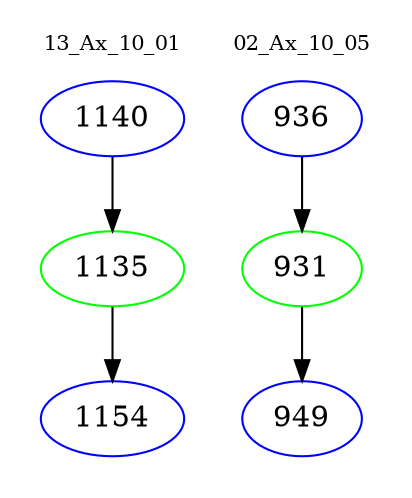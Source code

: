 digraph{
subgraph cluster_0 {
color = white
label = "13_Ax_10_01";
fontsize=10;
T0_1140 [label="1140", color="blue"]
T0_1140 -> T0_1135 [color="black"]
T0_1135 [label="1135", color="green"]
T0_1135 -> T0_1154 [color="black"]
T0_1154 [label="1154", color="blue"]
}
subgraph cluster_1 {
color = white
label = "02_Ax_10_05";
fontsize=10;
T1_936 [label="936", color="blue"]
T1_936 -> T1_931 [color="black"]
T1_931 [label="931", color="green"]
T1_931 -> T1_949 [color="black"]
T1_949 [label="949", color="blue"]
}
}
